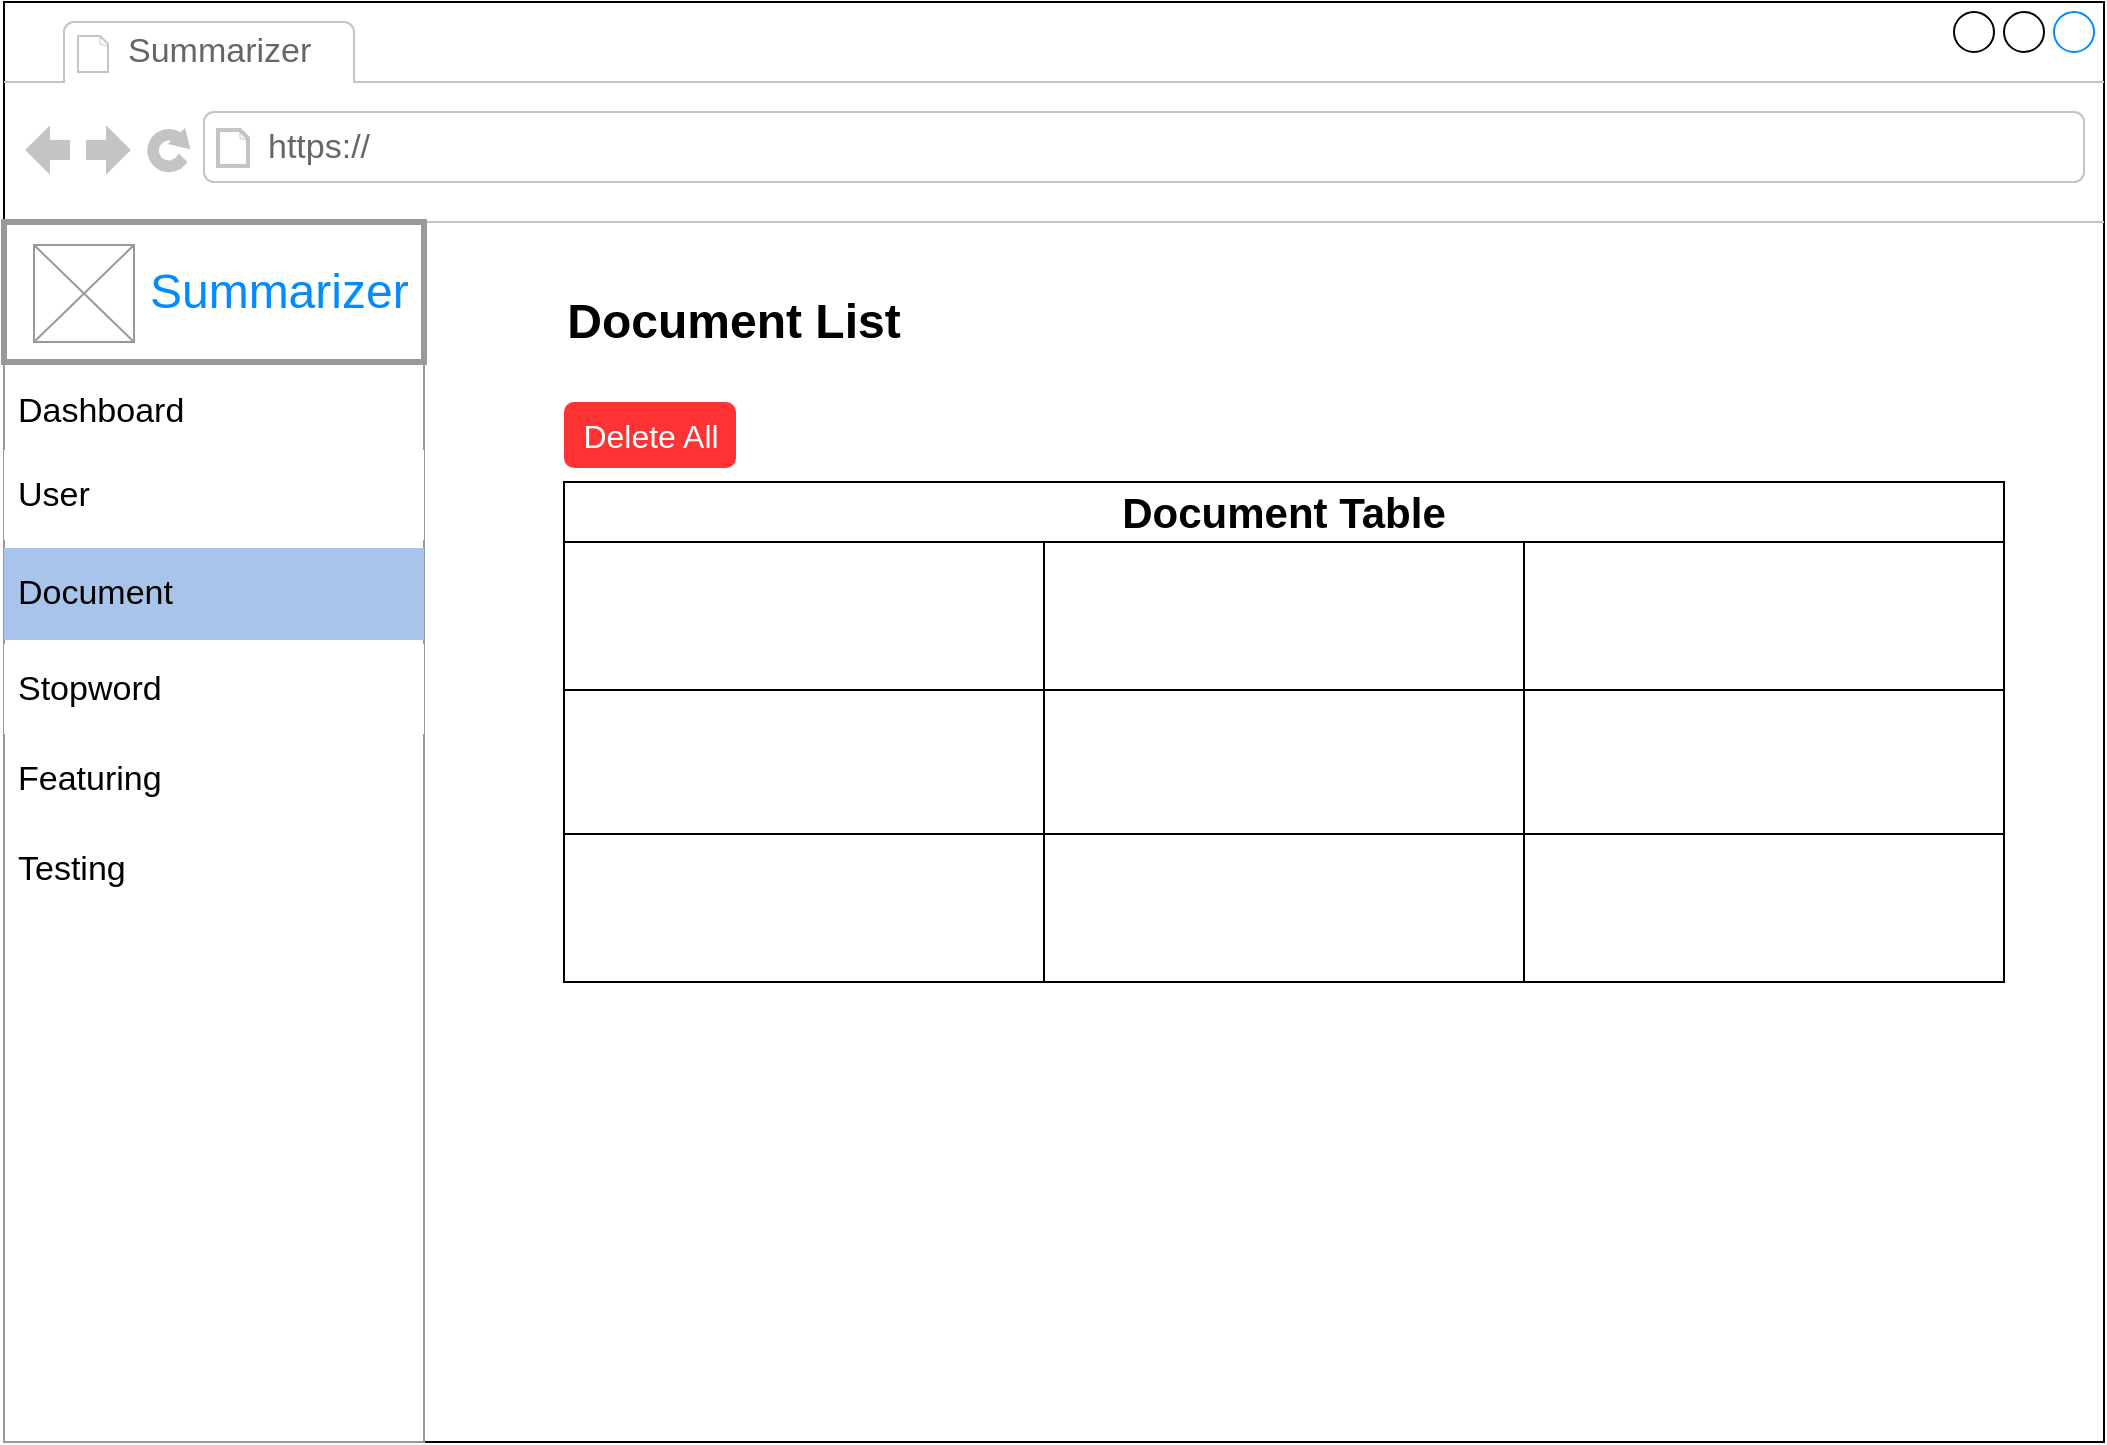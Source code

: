 <mxfile version="13.3.5" type="device"><diagram id="UIkS6cc1e1BOAUEn2AfB" name="Page-1"><mxGraphModel dx="1422" dy="763" grid="1" gridSize="10" guides="1" tooltips="1" connect="1" arrows="1" fold="1" page="1" pageScale="1" pageWidth="827" pageHeight="1169" math="0" shadow="0"><root><mxCell id="0"/><mxCell id="1" parent="0"/><mxCell id="cNGpX5P3kVJ8nI7hAKT8-1" value="" style="strokeWidth=1;shadow=0;dashed=0;align=center;html=1;shape=mxgraph.mockup.containers.browserWindow;rSize=0;strokeColor2=#008cff;strokeColor3=#c4c4c4;mainText=,;recursiveResize=0;fontSize=16;" parent="1" vertex="1"><mxGeometry x="30" y="28" width="1050" height="720" as="geometry"/></mxCell><mxCell id="cNGpX5P3kVJ8nI7hAKT8-2" value="Summarizer" style="strokeWidth=1;shadow=0;dashed=0;align=center;html=1;shape=mxgraph.mockup.containers.anchor;fontSize=17;fontColor=#666666;align=left;" parent="cNGpX5P3kVJ8nI7hAKT8-1" vertex="1"><mxGeometry x="60" y="12" width="110" height="26" as="geometry"/></mxCell><mxCell id="cNGpX5P3kVJ8nI7hAKT8-3" value="https://" style="strokeWidth=1;shadow=0;dashed=0;align=center;html=1;shape=mxgraph.mockup.containers.anchor;rSize=0;fontSize=17;fontColor=#666666;align=left;" parent="cNGpX5P3kVJ8nI7hAKT8-1" vertex="1"><mxGeometry x="130" y="60" width="250" height="26" as="geometry"/></mxCell><mxCell id="cNGpX5P3kVJ8nI7hAKT8-181" value="&lt;font style=&quot;font-size: 21px&quot;&gt;Document Table&lt;/font&gt;" style="shape=table;html=1;whiteSpace=wrap;startSize=30;container=1;collapsible=0;childLayout=tableLayout;fontStyle=1;align=center;" parent="cNGpX5P3kVJ8nI7hAKT8-1" vertex="1"><mxGeometry x="280" y="240" width="720" height="250" as="geometry"/></mxCell><mxCell id="cNGpX5P3kVJ8nI7hAKT8-182" value="" style="shape=partialRectangle;html=1;whiteSpace=wrap;collapsible=0;dropTarget=0;pointerEvents=0;fillColor=none;top=0;left=0;bottom=0;right=0;points=[[0,0.5],[1,0.5]];portConstraint=eastwest;" parent="cNGpX5P3kVJ8nI7hAKT8-181" vertex="1"><mxGeometry y="30" width="720" height="74" as="geometry"/></mxCell><mxCell id="cNGpX5P3kVJ8nI7hAKT8-183" value="" style="shape=partialRectangle;html=1;whiteSpace=wrap;connectable=0;fillColor=none;top=0;left=0;bottom=0;right=0;overflow=hidden;" parent="cNGpX5P3kVJ8nI7hAKT8-182" vertex="1"><mxGeometry width="240" height="74" as="geometry"/></mxCell><mxCell id="cNGpX5P3kVJ8nI7hAKT8-184" value="" style="shape=partialRectangle;html=1;whiteSpace=wrap;connectable=0;fillColor=none;top=0;left=0;bottom=0;right=0;overflow=hidden;" parent="cNGpX5P3kVJ8nI7hAKT8-182" vertex="1"><mxGeometry x="240" width="240" height="74" as="geometry"/></mxCell><mxCell id="cNGpX5P3kVJ8nI7hAKT8-185" value="" style="shape=partialRectangle;html=1;whiteSpace=wrap;connectable=0;fillColor=none;top=0;left=0;bottom=0;right=0;overflow=hidden;" parent="cNGpX5P3kVJ8nI7hAKT8-182" vertex="1"><mxGeometry x="480" width="240" height="74" as="geometry"/></mxCell><mxCell id="cNGpX5P3kVJ8nI7hAKT8-186" value="" style="shape=partialRectangle;html=1;whiteSpace=wrap;collapsible=0;dropTarget=0;pointerEvents=0;fillColor=none;top=0;left=0;bottom=0;right=0;points=[[0,0.5],[1,0.5]];portConstraint=eastwest;" parent="cNGpX5P3kVJ8nI7hAKT8-181" vertex="1"><mxGeometry y="104" width="720" height="72" as="geometry"/></mxCell><mxCell id="cNGpX5P3kVJ8nI7hAKT8-187" value="" style="shape=partialRectangle;html=1;whiteSpace=wrap;connectable=0;fillColor=none;top=0;left=0;bottom=0;right=0;overflow=hidden;" parent="cNGpX5P3kVJ8nI7hAKT8-186" vertex="1"><mxGeometry width="240" height="72" as="geometry"/></mxCell><mxCell id="cNGpX5P3kVJ8nI7hAKT8-188" value="" style="shape=partialRectangle;html=1;whiteSpace=wrap;connectable=0;fillColor=none;top=0;left=0;bottom=0;right=0;overflow=hidden;" parent="cNGpX5P3kVJ8nI7hAKT8-186" vertex="1"><mxGeometry x="240" width="240" height="72" as="geometry"/></mxCell><mxCell id="cNGpX5P3kVJ8nI7hAKT8-189" value="" style="shape=partialRectangle;html=1;whiteSpace=wrap;connectable=0;fillColor=none;top=0;left=0;bottom=0;right=0;overflow=hidden;" parent="cNGpX5P3kVJ8nI7hAKT8-186" vertex="1"><mxGeometry x="480" width="240" height="72" as="geometry"/></mxCell><mxCell id="cNGpX5P3kVJ8nI7hAKT8-190" value="" style="shape=partialRectangle;html=1;whiteSpace=wrap;collapsible=0;dropTarget=0;pointerEvents=0;fillColor=none;top=0;left=0;bottom=0;right=0;points=[[0,0.5],[1,0.5]];portConstraint=eastwest;" parent="cNGpX5P3kVJ8nI7hAKT8-181" vertex="1"><mxGeometry y="176" width="720" height="74" as="geometry"/></mxCell><mxCell id="cNGpX5P3kVJ8nI7hAKT8-191" value="" style="shape=partialRectangle;html=1;whiteSpace=wrap;connectable=0;fillColor=none;top=0;left=0;bottom=0;right=0;overflow=hidden;" parent="cNGpX5P3kVJ8nI7hAKT8-190" vertex="1"><mxGeometry width="240" height="74" as="geometry"/></mxCell><mxCell id="cNGpX5P3kVJ8nI7hAKT8-192" value="" style="shape=partialRectangle;html=1;whiteSpace=wrap;connectable=0;fillColor=none;top=0;left=0;bottom=0;right=0;overflow=hidden;" parent="cNGpX5P3kVJ8nI7hAKT8-190" vertex="1"><mxGeometry x="240" width="240" height="74" as="geometry"/></mxCell><mxCell id="cNGpX5P3kVJ8nI7hAKT8-193" value="" style="shape=partialRectangle;html=1;whiteSpace=wrap;connectable=0;fillColor=none;top=0;left=0;bottom=0;right=0;overflow=hidden;" parent="cNGpX5P3kVJ8nI7hAKT8-190" vertex="1"><mxGeometry x="480" width="240" height="74" as="geometry"/></mxCell><mxCell id="cNGpX5P3kVJ8nI7hAKT8-4" value="" style="strokeWidth=1;shadow=0;dashed=0;align=center;html=1;shape=mxgraph.mockup.forms.rrect;rSize=0;strokeColor=#999999;fillColor=none;" parent="cNGpX5P3kVJ8nI7hAKT8-1" vertex="1"><mxGeometry y="110" width="210" height="610" as="geometry"/></mxCell><mxCell id="cNGpX5P3kVJ8nI7hAKT8-5" value="&lt;div style=&quot;font-size: 24px&quot; align=&quot;right&quot;&gt;Summarizer&amp;nbsp; &lt;br&gt;&lt;/div&gt;" style="strokeWidth=3;shadow=0;dashed=0;align=right;html=1;shape=mxgraph.mockup.forms.rrect;rSize=0;strokeColor=#999999;fontColor=#008cff;fontSize=17;fillColor=#ffffff;resizeWidth=1;perimeterSpacing=4;" parent="cNGpX5P3kVJ8nI7hAKT8-4" vertex="1"><mxGeometry width="210" height="70" relative="1" as="geometry"/></mxCell><mxCell id="cNGpX5P3kVJ8nI7hAKT8-6" value="&lt;div&gt;Dashboard&lt;/div&gt;" style="strokeWidth=1;shadow=0;dashed=0;align=center;html=1;shape=mxgraph.mockup.forms.anchor;fontSize=17;align=left;spacingLeft=5;resizeWidth=1;gradientColor=#7ea6e0;fillColor=#dae8fc;strokeColor=#6c8ebf;gradientDirection=north;" parent="cNGpX5P3kVJ8nI7hAKT8-4" vertex="1"><mxGeometry width="210" height="45" relative="1" as="geometry"><mxPoint y="72" as="offset"/></mxGeometry></mxCell><mxCell id="cNGpX5P3kVJ8nI7hAKT8-7" value="Featuring" style="strokeWidth=1;shadow=0;dashed=0;align=center;html=1;shape=mxgraph.mockup.forms.anchor;fontSize=17;align=left;spacingLeft=5;resizeWidth=1;gradientColor=#ea6b66;fillColor=#f8cecc;strokeColor=#b85450;" parent="cNGpX5P3kVJ8nI7hAKT8-4" vertex="1"><mxGeometry width="210" height="45" relative="1" as="geometry"><mxPoint y="256" as="offset"/></mxGeometry></mxCell><mxCell id="cNGpX5P3kVJ8nI7hAKT8-8" value="Testing" style="strokeWidth=1;shadow=0;dashed=0;align=center;html=1;shape=mxgraph.mockup.forms.anchor;fontSize=17;fontColor=#000000;align=left;spacingLeft=5;resizeWidth=1;" parent="cNGpX5P3kVJ8nI7hAKT8-4" vertex="1"><mxGeometry width="210" height="45" relative="1" as="geometry"><mxPoint y="301" as="offset"/></mxGeometry></mxCell><mxCell id="cNGpX5P3kVJ8nI7hAKT8-9" value="" style="verticalLabelPosition=bottom;shadow=0;dashed=0;align=center;html=1;verticalAlign=top;strokeWidth=1;shape=mxgraph.mockup.graphics.simpleIcon;strokeColor=#999999;" parent="cNGpX5P3kVJ8nI7hAKT8-4" vertex="1"><mxGeometry x="15" y="11.51" width="50" height="48.49" as="geometry"/></mxCell><mxCell id="cNGpX5P3kVJ8nI7hAKT8-10" value="Document" style="strokeWidth=1;shadow=0;dashed=0;align=center;html=1;shape=mxgraph.mockup.forms.rrect;rSize=0;fontSize=17;align=left;spacingLeft=5;resizeWidth=1;fillColor=#A9C4EB;strokeColor=none;" parent="cNGpX5P3kVJ8nI7hAKT8-4" vertex="1"><mxGeometry width="210" height="46" relative="1" as="geometry"><mxPoint y="163" as="offset"/></mxGeometry></mxCell><mxCell id="cNGpX5P3kVJ8nI7hAKT8-194" value="Stopword" style="strokeWidth=1;shadow=0;dashed=0;align=center;html=1;shape=mxgraph.mockup.forms.rrect;rSize=0;fontSize=17;align=left;spacingLeft=5;resizeWidth=1;strokeColor=none;" parent="cNGpX5P3kVJ8nI7hAKT8-4" vertex="1"><mxGeometry y="211" width="210" height="45" as="geometry"/></mxCell><mxCell id="pyif1jyVhFd9NofuJOU1-1" value="User" style="strokeWidth=1;shadow=0;dashed=0;align=center;html=1;shape=mxgraph.mockup.forms.rrect;rSize=0;fontSize=17;align=left;spacingLeft=5;resizeWidth=1;strokeColor=none;" vertex="1" parent="cNGpX5P3kVJ8nI7hAKT8-4"><mxGeometry y="114" width="210" height="45" as="geometry"/></mxCell><mxCell id="cNGpX5P3kVJ8nI7hAKT8-11" value="Document List" style="text;html=1;strokeColor=none;fillColor=none;align=center;verticalAlign=middle;whiteSpace=wrap;rounded=0;fontSize=24;fontColor=#000000;fontStyle=1" parent="cNGpX5P3kVJ8nI7hAKT8-1" vertex="1"><mxGeometry x="280" y="150" width="170" height="20" as="geometry"/></mxCell><mxCell id="cNGpX5P3kVJ8nI7hAKT8-267" value="&lt;font style=&quot;font-size: 16px&quot;&gt;Delete All&lt;/font&gt;" style="rounded=1;fillColor=#FF3333;align=center;strokeColor=none;html=1;fontColor=#ffffff;fontSize=12" parent="cNGpX5P3kVJ8nI7hAKT8-1" vertex="1"><mxGeometry x="280" y="200" width="86" height="33" as="geometry"/></mxCell></root></mxGraphModel></diagram></mxfile>